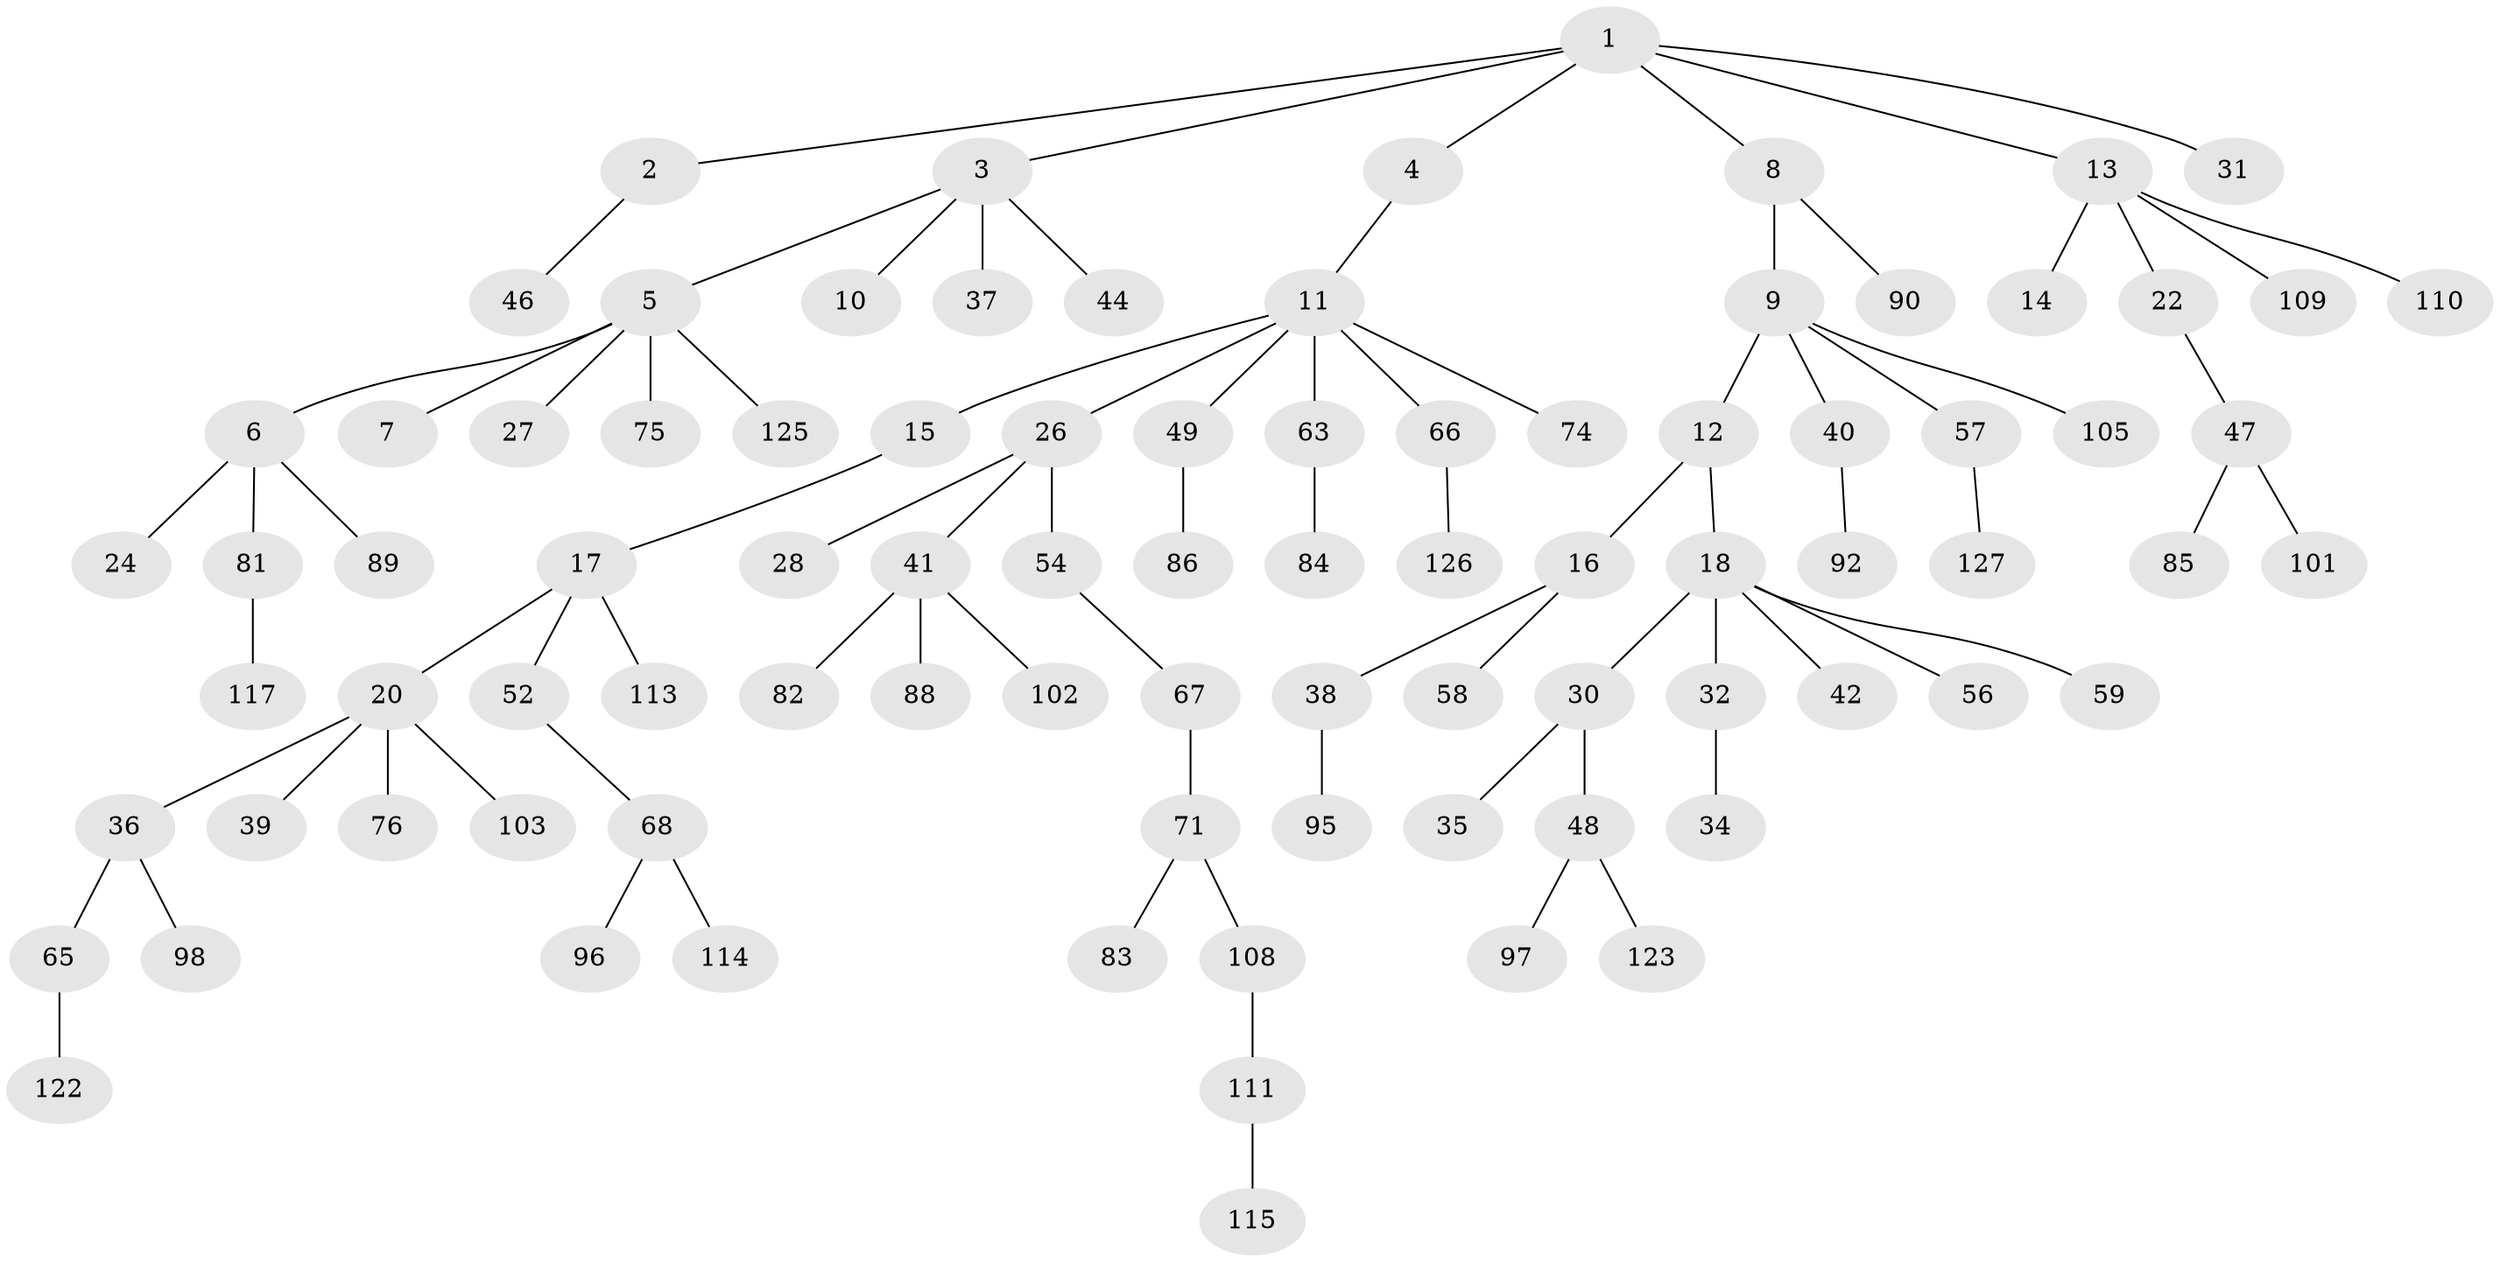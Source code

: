 // Generated by graph-tools (version 1.1) at 2025/52/02/27/25 19:52:12]
// undirected, 87 vertices, 86 edges
graph export_dot {
graph [start="1"]
  node [color=gray90,style=filled];
  1 [super="+121"];
  2 [super="+25"];
  3 [super="+43"];
  4 [super="+51"];
  5 [super="+33"];
  6 [super="+72"];
  7 [super="+62"];
  8;
  9 [super="+104"];
  10 [super="+21"];
  11 [super="+45"];
  12;
  13 [super="+77"];
  14;
  15;
  16;
  17 [super="+23"];
  18 [super="+19"];
  20 [super="+29"];
  22 [super="+79"];
  24;
  26 [super="+50"];
  27 [super="+116"];
  28;
  30 [super="+94"];
  31 [super="+64"];
  32;
  34;
  35;
  36 [super="+69"];
  37 [super="+93"];
  38 [super="+118"];
  39;
  40 [super="+73"];
  41 [super="+53"];
  42;
  44;
  46 [super="+80"];
  47 [super="+99"];
  48 [super="+55"];
  49;
  52;
  54;
  56 [super="+60"];
  57 [super="+61"];
  58 [super="+70"];
  59;
  63;
  65 [super="+78"];
  66;
  67 [super="+87"];
  68 [super="+107"];
  71;
  74;
  75;
  76;
  81;
  82 [super="+124"];
  83;
  84;
  85 [super="+91"];
  86;
  88;
  89;
  90;
  92;
  95 [super="+100"];
  96 [super="+106"];
  97;
  98;
  101;
  102 [super="+119"];
  103;
  105 [super="+112"];
  108 [super="+120"];
  109;
  110;
  111;
  113;
  114;
  115;
  117;
  122;
  123;
  125;
  126;
  127;
  1 -- 2;
  1 -- 3;
  1 -- 4;
  1 -- 8;
  1 -- 13;
  1 -- 31;
  2 -- 46;
  3 -- 5;
  3 -- 10;
  3 -- 37;
  3 -- 44;
  4 -- 11;
  5 -- 6;
  5 -- 7;
  5 -- 27;
  5 -- 75;
  5 -- 125;
  6 -- 24;
  6 -- 81;
  6 -- 89;
  8 -- 9;
  8 -- 90;
  9 -- 12;
  9 -- 40;
  9 -- 57;
  9 -- 105;
  11 -- 15;
  11 -- 26;
  11 -- 49;
  11 -- 63;
  11 -- 66;
  11 -- 74;
  12 -- 16;
  12 -- 18;
  13 -- 14;
  13 -- 22;
  13 -- 109;
  13 -- 110;
  15 -- 17;
  16 -- 38;
  16 -- 58;
  17 -- 20;
  17 -- 52;
  17 -- 113;
  18 -- 30;
  18 -- 32;
  18 -- 42;
  18 -- 59;
  18 -- 56;
  20 -- 39;
  20 -- 103;
  20 -- 36;
  20 -- 76;
  22 -- 47;
  26 -- 28;
  26 -- 41;
  26 -- 54;
  30 -- 35;
  30 -- 48;
  32 -- 34;
  36 -- 65;
  36 -- 98;
  38 -- 95;
  40 -- 92;
  41 -- 82;
  41 -- 102;
  41 -- 88;
  47 -- 85;
  47 -- 101;
  48 -- 97;
  48 -- 123;
  49 -- 86;
  52 -- 68;
  54 -- 67;
  57 -- 127;
  63 -- 84;
  65 -- 122;
  66 -- 126;
  67 -- 71;
  68 -- 96;
  68 -- 114;
  71 -- 83;
  71 -- 108;
  81 -- 117;
  108 -- 111;
  111 -- 115;
}

